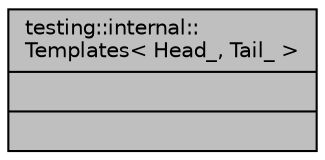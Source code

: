 digraph "testing::internal::Templates&lt; Head_, Tail_ &gt;"
{
 // INTERACTIVE_SVG=YES
 // LATEX_PDF_SIZE
  edge [fontname="Helvetica",fontsize="10",labelfontname="Helvetica",labelfontsize="10"];
  node [fontname="Helvetica",fontsize="10",shape=record];
  Node1 [label="{testing::internal::\lTemplates\< Head_, Tail_ \>\n||}",height=0.2,width=0.4,color="black", fillcolor="grey75", style="filled", fontcolor="black",tooltip=" "];
}
